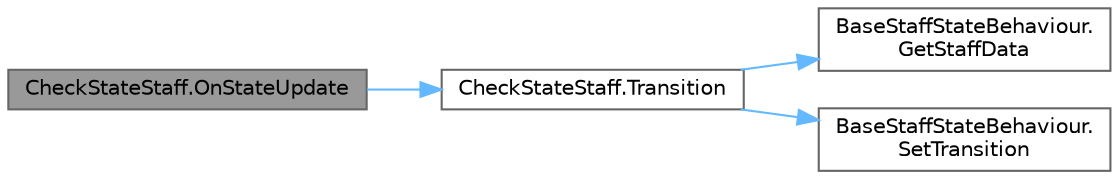 digraph "CheckStateStaff.OnStateUpdate"
{
 // LATEX_PDF_SIZE
  bgcolor="transparent";
  edge [fontname=Helvetica,fontsize=10,labelfontname=Helvetica,labelfontsize=10];
  node [fontname=Helvetica,fontsize=10,shape=box,height=0.2,width=0.4];
  rankdir="LR";
  Node1 [id="Node000001",label="CheckStateStaff.OnStateUpdate",height=0.2,width=0.4,color="gray40", fillcolor="grey60", style="filled", fontcolor="black",tooltip=" "];
  Node1 -> Node2 [id="edge1_Node000001_Node000002",color="steelblue1",style="solid",tooltip=" "];
  Node2 [id="Node000002",label="CheckStateStaff.Transition",height=0.2,width=0.4,color="grey40", fillcolor="white", style="filled",URL="$class_check_state_staff.html#adf32808452cb026638c295ebe5f077c7",tooltip=" "];
  Node2 -> Node3 [id="edge2_Node000002_Node000003",color="steelblue1",style="solid",tooltip=" "];
  Node3 [id="Node000003",label="BaseStaffStateBehaviour.\lGetStaffData",height=0.2,width=0.4,color="grey40", fillcolor="white", style="filled",URL="$class_base_staff_state_behaviour.html#aecf7aba8c57332905715f924eacef811",tooltip="スタッフ情報が存在するかのチェック"];
  Node2 -> Node4 [id="edge3_Node000002_Node000004",color="steelblue1",style="solid",tooltip=" "];
  Node4 [id="Node000004",label="BaseStaffStateBehaviour.\lSetTransition",height=0.2,width=0.4,color="grey40", fillcolor="white", style="filled",URL="$class_base_staff_state_behaviour.html#acbf91c03b7085441d9873e1b3ab87e71",tooltip=" "];
}
